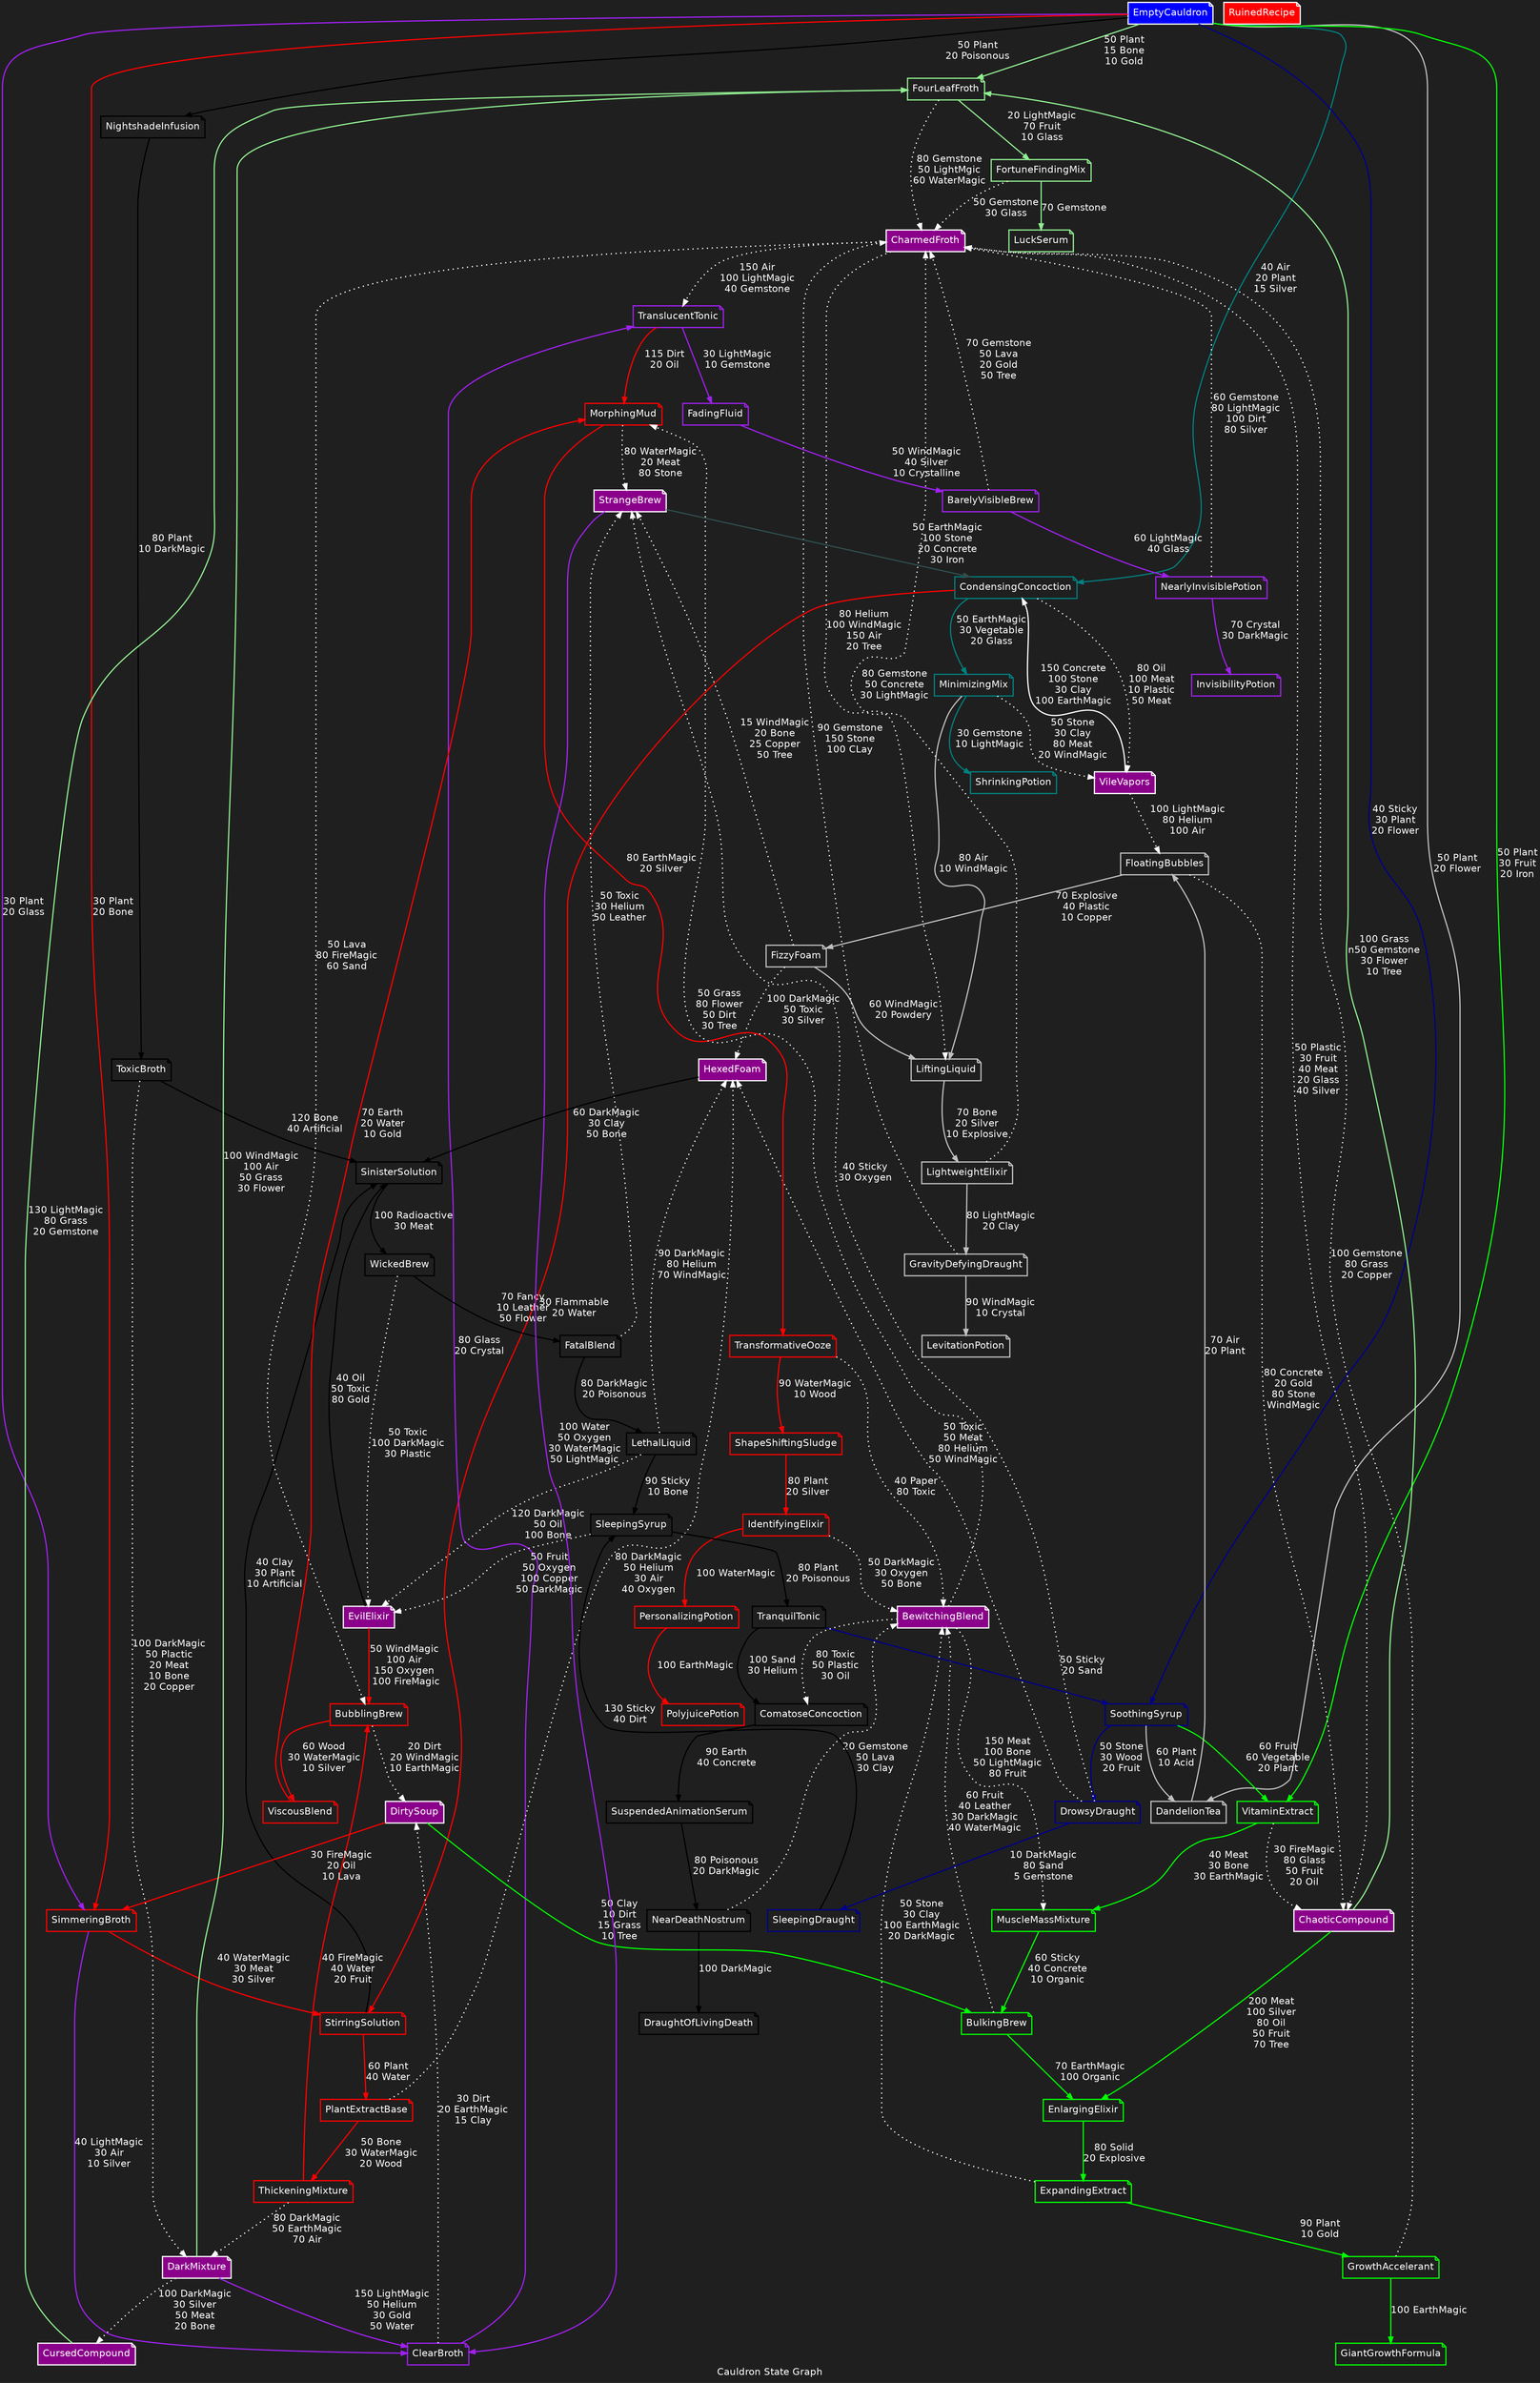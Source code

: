 digraph state_graph {
  // Define the styles
  graph [rankdir = TB; label = "Cauldron State Graph"; fontsize = 16; bgcolor = "#1F1F1F"; fontcolor = "#FFFFFF"; fontname = "Helvetica"; labelfontname = "Helvetica";];
  node [shape = note; fontsize = 16; fontname = "Helvetica"; labelfontname = "Helvetica"; fontcolor = "#FFFFFF"; color = "#FFFFFF"; penwidth = 2.0;];
  edge [fontsize = 16; fontname = "Helvetica"; labelfontname = "Helvetica"; fontcolor = "#FFFFFF"; color = "#FFFFFF"; penwidth = 2.0;];
  
  // -------------------- States --------------------
  // Start State
  EmptyCauldron [style = filled;fillcolor = blue;BaseColor = "61, 108, 255, 1";TopColor = "61, 108, 255, 1";Shades = "3";WaveStrength = "5.8";WaveHeight = "2.5";WaveSpeed = "0.05";WaveRotation = "180";BubbleSpeed = "1";BubbleDensity = "3.7";BubbleSpacing = "0.45";BubbleStrength = "0.95";CircleSize = "0.94";];
  
  FourLeafFroth [color = lightgreen;BaseColor = "0.645, 0.749, 0.180, 1";TopColor = "0.180, 0.749, 0.240, 1";Shades = "6";WaveStrength = "5.8";WaveHeight = "1.5";WaveSpeed = "0.02";WaveRotation = "180";BubbleSpeed = "1";BubbleDensity = "3.7";BubbleSpacing = "0.45";BubbleStrength = "0.95";CircleSize = "0.9";];
  FortuneFindingMix [color = lightgreen;BaseColor = "0.066, 0.933, 0.127, 1";TopColor = "0.671, 0.933, 0.444, 1";Shades = "3";WaveStrength = "5.8";WaveHeight = "1.8";WaveSpeed = "0.15";WaveRotation = "180";BubbleSpeed = "1";BubbleDensity = "3.7";BubbleSpacing = "0.45";BubbleStrength = "0.95";CircleSize = "0.9";];
  
  CondensingConcoction [color = teal;BaseColor = "0.691, 0.750, 0.933, 1";TopColor = "0.426, 0.487, 0.679, 1";Shades = "3";WaveStrength = "5.8";WaveHeight = "2.5";WaveSpeed = "0.2";WaveRotation = "180";BubbleSpeed = "1";BubbleDensity = "3.7";BubbleSpacing = "0.45";BubbleStrength = "0.95";CircleSize = "0.85";];
  MinimizingMix [color = teal;BaseColor = "0.903, 0.758, 0.962, 1";TopColor = "0.746, 0.646, 0.971, 1";Shades = "3";WaveStrength = "5.8";WaveHeight = "1";WaveSpeed = "0.25";WaveRotation = "180";BubbleSpeed = "1";BubbleDensity = "3.7";BubbleSpacing = "0.45";BubbleStrength = "0.95";CircleSize = "0.9";];
  
  SoothingSyrup [color = darkblue;BaseColor = "0.684, 0.749, 0.180, 1";TopColor = "0.180, 0.749, 0.328, 1";Shades = "3";WaveStrength = "5.8";WaveHeight = "1";WaveSpeed = "0.05";WaveRotation = "180";BubbleSpeed = "1";BubbleDensity = "3.7";BubbleSpacing = "0.45";BubbleStrength = "0.95";CircleSize = "0.9";];
  DrowsyDraught [color = darkblue;BaseColor = "0.582, 0.729, 0.971, 1";TopColor = "0.663, 0.749, 0.180, 1";Shades = "3";WaveStrength = "5.8";WaveHeight = "1";WaveSpeed = "0.001";WaveRotation = "180";BubbleSpeed = "1";BubbleDensity = "3.7";BubbleSpacing = "0.45";BubbleStrength = "0.95";CircleSize = "0.94";];
  
  SimmeringBroth [color = purple;BaseColor = "0.471, 0.237, 0.028, 1";TopColor = "0.622, 0.020, 0.057, 1";Shades = "3";WaveStrength = "5.8";WaveHeight = "1";WaveSpeed = "0.3";WaveRotation = "180";BubbleSpeed = "1";BubbleDensity = "3.7";BubbleSpacing = "0.45";BubbleStrength = "0.95";CircleSize = "0.9";];
  ClearBroth [color = purple;BaseColor = "0.341, 0.737, 0.945, 1";TopColor = "0.646, 1, 0.993, 1";Shades = "4";WaveStrength = "8.230";WaveHeight = "0.200";WaveSpeed = "0.007";WaveRotation = "296.367";BubbleSpeed = "0.911";BubbleDensity = "4.258";BubbleSpacing = "0.335";BubbleStrength = "2.07";CircleSize = "0.94";];
  TranslucentTonic [color = purple;BaseColor = "0.752, 0.798, 0.943, 1";TopColor = "0.962, 0.756, 0.730, 1";Shades = "3";WaveStrength = "5.8";WaveHeight = "1.2";WaveSpeed = "0.1";WaveRotation = "180";BubbleSpeed = "1";BubbleDensity = "3.7";BubbleSpacing = "0.45";BubbleStrength = "0.95";CircleSize = "0.94";];
  FadingFluid [color = purple;BaseColor = "0.729, 0.774, 0.915, 0.427";TopColor = "0.903, 0.910, 0.933, 0.447";Shades = "3";WaveStrength = "5.8";WaveHeight = "2";WaveSpeed = "0.002";WaveRotation = "180";BubbleSpeed = "1";BubbleDensity = "3.7";BubbleSpacing = "0.45";BubbleStrength = "0.95";CircleSize = "0.9";];
  BarelyVisibleBrew [color = purple;BaseColor = "0.698, 0.698, 0.698, 1";TopColor = "0.504, 0.512, 0.537, 1";Shades = "3";WaveStrength = "14.06";WaveHeight = "0.29";WaveSpeed = "0.01";WaveRotation = "358.679";BubbleSpeed = "0.2";BubbleDensity = "0.88";BubbleSpacing = "0.216";BubbleStrength = "1.57";CircleSize = "0.94";];
  NearlyInvisiblePotion [color = purple;BaseColor = "0.783, 0.829, 0.971, 1";TopColor = "0.743, 0.924, 0.597, 1";Shades = "4";WaveStrength = "5.8";WaveHeight = "1.5";WaveSpeed = "0.1";WaveRotation = "180";BubbleSpeed = "1";BubbleDensity = "3.7";BubbleSpacing = "0.45";BubbleStrength = "0.95";CircleSize = "0.9";];
  
  DandelionTea [color = grey;BaseColor = "0.180, 0.749, 0.347, 1";TopColor = "0.858, 0.952, 0.917, 1";Shades = "3";WaveStrength = "5.8";WaveHeight = "1";WaveSpeed = "0.001";WaveRotation = "180";BubbleSpeed = "1";BubbleDensity = "3.7";BubbleSpacing = "0.45";BubbleStrength = "0.95";CircleSize = "0.94";];
  FloatingBubbles [color = grey;BaseColor = "0.913, 0.915, 0.824, 1";TopColor = "0.841, 0.915, 0.427, 1";Shades = "3";WaveStrength = "5.8";WaveHeight = "2.5";WaveSpeed = "0.05";WaveRotation = "180";BubbleSpeed = "1";BubbleDensity = "3.7";BubbleSpacing = "0.45";BubbleStrength = "0.95";CircleSize = "0.9";];
  FizzyFoam [color = grey;BaseColor = "0.414, 0.924, 0.635, 1";TopColor = "0.126, 0.726, 0.636, 1";Shades = "3";WaveStrength = "6";WaveHeight = "2.5";WaveSpeed = "0.3";WaveRotation = "180";BubbleSpeed = "1";BubbleDensity = "3.7";BubbleSpacing = "0.45";BubbleStrength = "0.95";CircleSize = "0.9";];
  LiftingLiquid [color = grey;BaseColor = "0.506, 0.347, 0.537, 1";TopColor = "0.180, 0.600, 0.749, 1";Shades = "4";WaveStrength = "5.8";WaveHeight = "2.5";WaveSpeed = "0.02";WaveRotation = "180";BubbleSpeed = "1";BubbleDensity = "3.7";BubbleSpacing = "0.45";BubbleStrength = "0.95";CircleSize = "0.9";];
  LightweightElixir [color = grey;BaseColor = "0.604, 0.641, 0.142, 1";TopColor = "1, 0.457, 0.639, 1";Shades = "3";WaveStrength = "5.8";WaveHeight = "2";WaveSpeed = "0.1";WaveRotation = "180";BubbleSpeed = "1";BubbleDensity = "3.7";BubbleSpacing = "0.45";BubbleStrength = "0.95";CircleSize = "0.9";];
  GravityDefyingDraught [color = grey;BaseColor = "0.766, 0.431, 0.943, 1";TopColor = "0.592, 0.431, 0.924, 1";Shades = "4";WaveStrength = "5.8";WaveHeight = "2";WaveSpeed = "0.08";WaveRotation = "180";BubbleSpeed = "1";BubbleDensity = "3.7";BubbleSpacing = "0.45";BubbleStrength = "0.95";CircleSize = "0.9";];
  
  VitaminExtract [color = green;BaseColor = "0.108, 0.603, 0.037, 1";TopColor = "0.744, 0.952, 0.373, 1";Shades = "5";WaveStrength = "5.8";WaveHeight = "1.4";WaveSpeed = "0.15";WaveRotation = "180";BubbleSpeed = "1";BubbleDensity = "3.7";BubbleSpacing = "0.45";BubbleStrength = "0.95";CircleSize = "0.9";];
  MuscleMassMixture [color = green;BaseColor = "0.952, 0.453, 0.587, 1";TopColor = "0.647, 0.749, 0.180, 1";Shades = "3";WaveStrength = "5.8";WaveHeight = "2.3";WaveSpeed = "0.08";WaveRotation = "180";BubbleSpeed = "1";BubbleDensity = "3.7";BubbleSpacing = "0.45";BubbleStrength = "0.95";CircleSize = "0.9";];
  BulkingBrew [color = green;BaseColor = "0.180, 0.749, 0.370, 1";TopColor = "0.503, 0.896, 0.789, 1";Shades = "4";WaveStrength = "5.8";WaveHeight = "2";WaveSpeed = "0.05";WaveRotation = "180";BubbleSpeed = "1";BubbleDensity = "3.7";BubbleSpacing = "0.45";BubbleStrength = "0.95";CircleSize = "0.9";];
  EnlargingElixir [color = green;BaseColor = "0.749, 0.402, 0.180, 1";TopColor = "0.560, 0.749, 0.180, 1";Shades = "3";WaveStrength = "5.8";WaveHeight = "2.4";WaveSpeed = "0.02";WaveRotation = "180";BubbleSpeed = "1";BubbleDensity = "3.7";BubbleSpacing = "0.45";BubbleStrength = "0.95";CircleSize = "0.9";];
  ExpandingExtract [color = green;BaseColor = "0.208, 0.443, 0.115, 1";TopColor = "0.749, 0.629, 0.180, 1";Shades = "5";WaveStrength = "5.8";WaveHeight = "2.5";WaveSpeed = "0.15";WaveRotation = "180";BubbleSpeed = "1";BubbleDensity = "3.7";BubbleSpacing = "0.45";BubbleStrength = "0.95";CircleSize = "0.9";];
  GrowthAccelerant [color = green;BaseColor = "0.180, 0.749, 0.324, 1";TopColor = "0.749, 0.540, 0.180, 1";Shades = "3";WaveStrength = "5.8";WaveHeight = "2.5";WaveSpeed = "0.3";WaveRotation = "180";BubbleSpeed = "1";BubbleDensity = "3.7";BubbleSpacing = "0.45";BubbleStrength = "0.95";CircleSize = "0.9";];
  
  SimmeringBroth [color = red;BaseColor = "0.471, 0.237, 0.028, 1";TopColor = "0.622, 0.020, 0.057, 1";Shades = "3";WaveStrength = "5.8";WaveHeight = "1";WaveSpeed = "0.3";WaveRotation = "180";BubbleSpeed = "1";BubbleDensity = "3.7";BubbleSpacing = "0.45";BubbleStrength = "0.95";CircleSize = "0.9";];
  StirringSolution [color = red;BaseColor = "0.844, 0.591, 0.943, 1";TopColor = "0.915, 0.701, 0.530, 1";Shades = "3";WaveStrength = "5.8";WaveHeight = "2";WaveSpeed = "0.2";WaveRotation = "180";BubbleSpeed = "1";BubbleDensity = "3.7";BubbleSpacing = "0.45";BubbleStrength = "0.95";CircleSize = "0.9";];
  PlantExtractBase [color = red;BaseColor = "0.391, 0.749, 0.180, 1";TopColor = "0.809, 0.971, 0.710, 1";Shades = "3";WaveStrength = "5.8";WaveHeight = "1";WaveSpeed = "0.05";WaveRotation = "180";BubbleSpeed = "1";BubbleDensity = "3.7";BubbleSpacing = "0.45";BubbleStrength = "0.95";CircleSize = "0.9";];
  ThickeningMixture [color = red;BaseColor = "0.749, 0.668, 0.180, 1";TopColor = "0.749, 0.510, 0.180, 1";Shades = "3";WaveStrength = "5.8";WaveHeight = "1";WaveSpeed = "0.005";WaveRotation = "180";BubbleSpeed = "1";BubbleDensity = "3.7";BubbleSpacing = "0.45";BubbleStrength = "0.95";CircleSize = "0.94";];
  BubblingBrew [color = red;BaseColor = "0.592, 0.064, 0.236, 1";TopColor = "0.316, 0.708, 0.314, 1";Shades = "3";WaveStrength = "10.195";WaveHeight = "0.539";WaveSpeed = "0.060";WaveRotation = "201.728";BubbleSpeed = "0.600";BubbleDensity = "4.993";BubbleSpacing = "0.316";BubbleStrength = "0.877";CircleSize = "0.94";];
  ViscousBlend [color = red;BaseColor = "0.556, 0.170, 0.112, 1";TopColor = "0.141, 0.126, 0.130, 1";Shades = "7";WaveStrength = "5.8";WaveHeight = "2.1";WaveSpeed = "0.1";WaveRotation = "180";BubbleSpeed = "1";BubbleDensity = "3.7";BubbleSpacing = "0.45";BubbleStrength = "0.95";CircleSize = "0.9";];
  MorphingMud [color = red;BaseColor = "0.292, 0.157, 0.015, 1";TopColor = "0.650, 0.163, 0.027, 1";Shades = "3";WaveStrength = "5.8";WaveHeight = "2.5";WaveSpeed = "0.01";WaveRotation = "180";BubbleSpeed = "1";BubbleDensity = "3.7";BubbleSpacing = "0.45";BubbleStrength = "0.95";CircleSize = "0.9";];
  TransformativeOoze [color = red;BaseColor = "0.496, 0.180, 0.749, 1";TopColor = "0.749, 0.345, 0.180, 1";Shades = "4";WaveStrength = "5.8";WaveHeight = "2.2";WaveSpeed = "0.02";WaveRotation = "180";BubbleSpeed = "1";BubbleDensity = "3.7";BubbleSpacing = "0.45";BubbleStrength = "0.95";CircleSize = "0.9";];
  ShapeShiftingSludge [color = red;BaseColor = "0.377, 0.177, 0.033, 1";TopColor = "0.462, 0.383, 0.150, 1";Shades = "6";WaveStrength = "5.8";WaveHeight = "2.5";WaveSpeed = "0.005";WaveRotation = "180";BubbleSpeed = "1";BubbleDensity = "3.7";BubbleSpacing = "0.45";BubbleStrength = "0.95";CircleSize = "0.9";];
  IdentifyingElixir [color = red;BaseColor = "0.896, 0.826, 0.215, 1";TopColor = "0.632, 0.751, 0.924, 1";Shades = "5";WaveStrength = "5.8";WaveHeight = "1.7";WaveSpeed = "0.1";WaveRotation = "180";BubbleSpeed = "1";BubbleDensity = "3.7";BubbleSpacing = "0.45";BubbleStrength = "0.95";CircleSize = "0.9";];
  PersonalizingPotion [color = red;BaseColor = "0.537, 0.167, 0.119, 1";TopColor = "0.749, 0.180, 0.736, 1";Shades = "5";WaveStrength = "5.8";WaveHeight = "1.4";WaveSpeed = "0.1";WaveRotation = "180";BubbleSpeed = "1";BubbleDensity = "3.7";BubbleSpacing = "0.45";BubbleStrength = "0.95";CircleSize = "0.9";];
  
  NightshadeInfusion [color = black;BaseColor = "0.130, 0.163, 0.264, 1";TopColor = "0.478, 0.572, 0.867, 1";Shades = "6";WaveStrength = "5.8";WaveHeight = "2.1";WaveSpeed = "0.15";WaveRotation = "180";BubbleSpeed = "1";BubbleDensity = "3.7";BubbleSpacing = "0.45";BubbleStrength = "0.95";CircleSize = "0.9";];
  ToxicBroth [color = black;BaseColor = "0.749, 0.180, 0.551, 1";TopColor = "0.588, 0.180, 0.749, 1";Shades = "7";WaveStrength = "5.8";WaveHeight = "1.8";WaveSpeed = "0.09";WaveRotation = "180";BubbleSpeed = "1";BubbleDensity = "3.7";BubbleSpacing = "0.45";BubbleStrength = "0.95";CircleSize = "0.94";];
  SinisterSolution [color = black;BaseColor = "0.069, 0.044, 0.179, 1";TopColor = "0.169, 0.055, 0.075, 1";Shades = "3";WaveStrength = "5.8";WaveHeight = "2";WaveSpeed = "0.2";WaveRotation = "180";BubbleSpeed = "1";BubbleDensity = "3.7";BubbleSpacing = "0.45";BubbleStrength = "0.95";CircleSize = "0.9";];
  WickedBrew [color = black;BaseColor = "0.622, 0.104, 0.044, 1";TopColor = "0.034, 0.092, 0.273, 1";Shades = "7";WaveStrength = "5.8";WaveHeight = "2.4";WaveSpeed = "0.2";WaveRotation = "180";BubbleSpeed = "1";BubbleDensity = "3.7";BubbleSpacing = "0.45";BubbleStrength = "0.95";CircleSize = "0.9";];
  FatalBlend [color = black;BaseColor = "0.063, 0.028, 0.245, 1";TopColor = "0.471, 0.020, 0.028, 1";Shades = "4";WaveStrength = "4";WaveHeight = "1";WaveSpeed = "0.000";WaveRotation = "180";BubbleSpeed = "1";BubbleDensity = "3.7";BubbleSpacing = "0.45";BubbleStrength = "0.95";CircleSize = "0.94";];
  LethalLiquid [color = black;BaseColor = "0.424, 0.054, 0.302, 1";TopColor = "0.749, 0.192, 0.180, 1";Shades = "4";WaveStrength = "5.8";WaveHeight = "2.3";WaveSpeed = "0.25";WaveRotation = "180";BubbleSpeed = "1";BubbleDensity = "3.7";BubbleSpacing = "0.45";BubbleStrength = "0.95";CircleSize = "0.9";];
  SleepingSyrup [color = black;BaseColor = "0.749, 0.723, 0.180, 1";TopColor = "0.387, 0.943, 0.908, 1";Shades = "5";WaveStrength = "5.8";WaveHeight = "1";WaveSpeed = "0.01";WaveRotation = "180";BubbleSpeed = "1";BubbleDensity = "3.7";BubbleSpacing = "0.45";BubbleStrength = "0.95";CircleSize = "0.9";];
  TranquilTonic [color = black;BaseColor = "0.830, 0.035, 0.752, 1";TopColor = "0.533, 0.623, 0.905, 1";Shades = "5";WaveStrength = "5.8";WaveHeight = "1";WaveSpeed = "0";WaveRotation = "180";BubbleSpeed = "1";BubbleDensity = "3.7";BubbleSpacing = "0.45";BubbleStrength = "0.95";CircleSize = "0.94";];
  ComatoseConcoction [color = black;BaseColor = "0.147, 0.173, 0.254, 1";TopColor = "0.247, 0.417, 0.481, 1";Shades = "3";WaveStrength = "5.8";WaveHeight = "1.2";WaveSpeed = "0.01";WaveRotation = "180";BubbleSpeed = "1";BubbleDensity = "3.7";BubbleSpacing = "0.45";BubbleStrength = "0.95";CircleSize = "0.94";];
  SuspendedAnimationSerum [color = black;BaseColor = "0.079, 0.238, 0.735, 1";TopColor = "0, 0, 0, 1";Shades = "3";WaveStrength = "5.8";WaveHeight = "0";WaveSpeed = "0";WaveRotation = "180";BubbleSpeed = "1";BubbleDensity = "3.7";BubbleSpacing = "0.45";BubbleStrength = "0.95";CircleSize = "0.94";];
  NearDeathNostrum [color = black;BaseColor = "0.103, 0.105, 0.113, 1";TopColor = "0.198, 0.034, 0.320, 1";Shades = "3";WaveStrength = "5.8";WaveHeight = "0.5";WaveSpeed = "0.03";WaveRotation = "180";BubbleSpeed = "1";BubbleDensity = "3.7";BubbleSpacing = "0.45";BubbleStrength = "0.95";CircleSize = "0.94";];
  
  // End State
  LuckSerum [color = lightgreen;BaseColor = "1, 0.976, 0.004, 1";TopColor = "0.867, 0.723, 0.004, 1";Shades = "6";WaveStrength = "5.8";WaveHeight = "1.3";WaveSpeed = "0.2";WaveRotation = "180";BubbleSpeed = "1";BubbleDensity = "3.7";BubbleSpacing = "0.45";BubbleStrength = "0.95";CircleSize = "0.9";];
  ShrinkingPotion [color = teal;BaseColor = "0.523, 0.749, 0.180, 1";TopColor = "0.511, 0.896, 0.888, 1";Shades = "4";WaveStrength = "5.8";WaveHeight = "1";WaveSpeed = "0.15";WaveRotation = "180";BubbleSpeed = "1";BubbleDensity = "3.7";BubbleSpacing = "0.45";BubbleStrength = "0.95";CircleSize = "0.9";];
  SleepingDraught [color = darkblue;BaseColor = "0.552, 0.649, 0.952, 1";TopColor = "0.447, 0.811, 0.659, 1";Shades = "5";WaveStrength = "5.8";WaveHeight = "1";WaveSpeed = "0.01";WaveRotation = "180";BubbleSpeed = "1";BubbleDensity = "3.7";BubbleSpacing = "0.45";BubbleStrength = "0.95";CircleSize = "0.9";];
  InvisibilityPotion [color = purple;BaseColor = "0.804, 0.952, 0.937, 1";TopColor = "0.837, 0.981, 0.917, 1";Shades = "3";WaveStrength = "5.8";WaveHeight = "1";WaveSpeed = "0.000";WaveRotation = "180";BubbleSpeed = "1";BubbleDensity = "3.7";BubbleSpacing = "0.45";BubbleStrength = "0.95";CircleSize = "0.9";];
  LevitationPotion [color = grey;BaseColor = "0.947, 0.830, 0.962, 1";TopColor = "0.347, 0.725, 0.886, 1";Shades = "5";WaveStrength = "5.8";WaveHeight = "2.5";WaveSpeed = "0.02";WaveRotation = "180";BubbleSpeed = "1";BubbleDensity = "3.7";BubbleSpacing = "0.45";BubbleStrength = "0.95";CircleSize = "0.9";];
  GiantGrowthFormula [color = green;BaseColor = "0.749, 0.448, 0.180, 1";TopColor = "0.069, 0.679, 0.035, 1";Shades = "3";WaveStrength = "5.8";WaveHeight = "2.8";WaveSpeed = "0.06";WaveRotation = "180";BubbleSpeed = "1";BubbleDensity = "3.7";BubbleSpacing = "0.45";BubbleStrength = "0.95";CircleSize = "0.9";];
  PolyjuicePotion [color = red;BaseColor = "0.917, 0.933, 0.823, 1";TopColor = "0.997, 0.788, 1, 1";Shades = "3";WaveStrength = "5.8";WaveHeight = "1";WaveSpeed = "0.005";WaveRotation = "180";BubbleSpeed = "1";BubbleDensity = "3.7";BubbleSpacing = "0.45";BubbleStrength = "0.95";CircleSize = "0.9";];
  DraughtOfLivingDeath [color = black;BaseColor = "0.125, 0.169, 0.120, 1";TopColor = "0, 0, 0, 1";Shades = "4";WaveStrength = "11.07";WaveHeight = "0.2";WaveSpeed = "0";WaveRotation = "0";BubbleSpeed = "0.2";BubbleDensity = "5.89";BubbleSpacing = "0";BubbleStrength = "0.57";CircleSize = "0.94";];
  
  // Game Over
  RuinedRecipe [style = filled;fillcolor = red;BaseColor = "0.037, 0.019, 0.016, 1";TopColor = "0.084, 0.069, 0.024, 1";Shades = "3";WaveStrength = "5.8";WaveHeight = "1";WaveSpeed = "0.02";WaveRotation = "180";BubbleSpeed = "1";BubbleDensity = "3.7";BubbleSpacing = "0.45";BubbleStrength = "0.95";CircleSize = "0.9";];
  
  // Inter Recipe States
  DirtySoup [style = filled;fillcolor = darkmagenta;BaseColor = "0.711, 0.749, 0.180, 1";TopColor = "0.749, 0.632, 0.180, 1";Shades = "3";WaveStrength = "5.8";WaveHeight = "1";WaveSpeed = "0.05";WaveRotation = "180";BubbleSpeed = "1";BubbleDensity = "3.7";BubbleSpacing = "0.45";BubbleStrength = "0.95";CircleSize = "0.94";];
  StrangeBrew [style = filled;fillcolor = darkmagenta;BaseColor = "0.613, 0.037, 0.534, 1";TopColor = "0.180, 0.749, 0.335, 1";Shades = "6";WaveStrength = "5.8";WaveHeight = "2.6";WaveSpeed = "0.1";WaveRotation = "180";BubbleSpeed = "1";BubbleDensity = "3.7";BubbleSpacing = "0.45";BubbleStrength = "0.95";CircleSize = "0.9";];
  DarkMixture [style = filled;fillcolor = darkmagenta;BaseColor = "0.118, 0.153, 0.264, 1";TopColor = "0.090, 0.093, 0.103, 1";Shades = "4";WaveStrength = "5.8";WaveHeight = "1.8";WaveSpeed = "0.03";WaveRotation = "180";BubbleSpeed = "1";BubbleDensity = "3.7";BubbleSpacing = "0.45";BubbleStrength = "0.95";CircleSize = "0.94";];
  CursedCompound [style = filled;fillcolor = darkmagenta;BaseColor = "0.509, 0.146, 0.177, 1";TopColor = "0.292, 0.045, 0.078, 1";Shades = "4";WaveStrength = "4";WaveHeight = "2.1";WaveSpeed = "0.05";WaveRotation = "180";BubbleSpeed = "1";BubbleDensity = "3.7";BubbleSpacing = "0.45";BubbleStrength = "0.95";CircleSize = "0.9";];
  ChaoticCompound [style = filled;fillcolor = darkmagenta;BaseColor = "0.185, 0.191, 0.235, 1";TopColor = "0.830, 0.802, 0.802, 1";Shades = "4";WaveStrength = "4";WaveHeight = "1.5";WaveSpeed = "0.2";WaveRotation = "180";BubbleSpeed = "1";BubbleDensity = "3.7";BubbleSpacing = "0.45";BubbleStrength = "0.95";CircleSize = "0.94";];
  HexedFoam [style = filled;fillcolor = darkmagenta;BaseColor = "0.750, 0.952, 0.810, 1";TopColor = "0.896, 0.798, 0.855, 1";Shades = "6";WaveStrength = "5.8";WaveHeight = "2";WaveSpeed = "0.03";WaveRotation = "180";BubbleSpeed = "1";BubbleDensity = "3.7";BubbleSpacing = "0.45";BubbleStrength = "0.95";CircleSize = "0.9";];
  CharmedFroth [style = filled;fillcolor = darkmagenta;BaseColor = "0.641, 0.347, 0.464, 1";TopColor = "0.896, 0.528, 0.642, 1";Shades = "5";WaveStrength = "2";WaveHeight = "1.8";WaveSpeed = "0.03";WaveRotation = "180";BubbleSpeed = "1";BubbleDensity = "3.7";BubbleSpacing = "0.45";BubbleStrength = "0.95";CircleSize = "0.9";];
  BewitchingBlend [style = filled;fillcolor = darkmagenta;BaseColor = "0.342, 0.786, 0.557, 1";TopColor = "0.637, 0.828, 0.122, 1";Shades = "3";WaveStrength = "12.884";WaveHeight = "0.798";WaveSpeed = "0.084";WaveRotation = "344.753";BubbleSpeed = "1.773";BubbleDensity = "1.834";BubbleSpacing = "0.404";BubbleStrength = "1.295";CircleSize = "0.94";];
  EvilElixir [style = filled;fillcolor = darkmagenta;BaseColor = "0.415, 0.116, 0.060, 1";TopColor = "0.052, 0.064, 0.103, 1";Shades = "3";WaveStrength = "5.8";WaveHeight = "2";WaveSpeed = "0.25";WaveRotation = "180";BubbleSpeed = "1";BubbleDensity = "3.7";BubbleSpacing = "0.45";BubbleStrength = "0.95";CircleSize = "0.9";];
  VileVapors [style = filled;fillcolor = darkmagenta;BaseColor = "0.640, 0.098, 0.716, 1";TopColor = "0.943, 0.422, 0.746, 1";Shades = "5";WaveStrength = "5.8";WaveHeight = "2.2";WaveSpeed = "0.2";WaveRotation = "180";BubbleSpeed = "1";BubbleDensity = "3.7";BubbleSpacing = "0.45";BubbleStrength = "0.95";CircleSize = "0.9";];
  
  // -------------------- Potions --------------------
  // difficulty depends on the intended path length
  // length = 3 -> easy
  // length = 3-5 -> medium
  // length = 5+ -> hard
  
  // Luck Serum
  EmptyCauldron -> FourLeafFroth [color = lightgreen; label = "50 Plant\n15 Bone\n10 Gold";];
  FourLeafFroth -> FortuneFindingMix [color = lightgreen; label = "20 LightMagic\n70 Fruit\n10 Glass";];
  FortuneFindingMix -> LuckSerum [color = lightgreen; label = "70 Gemstone";];
  
  // Shrinking Potion
  EmptyCauldron -> CondensingConcoction [color = teal; label = "40 Air\n20 Plant\n15 Silver";];
  CondensingConcoction -> MinimizingMix [color = teal; label = "50 EarthMagic\n30 Vegetable\n20 Glass";];
  MinimizingMix -> ShrinkingPotion [color = teal; label = "30 Gemstone\n10 LightMagic";];
  
  // Sleeping Draught
  EmptyCauldron -> SoothingSyrup [color = darkblue; label = "40 Sticky\n30 Plant\n20 Flower";];
  SoothingSyrup -> DrowsyDraught [color = darkblue; label = "50 Stone\n30 Wood\n20 Fruit";];
  DrowsyDraught -> SleepingDraught [color = darkblue; label = "10 DarkMagic\n80 Sand\n5 Gemstone";];
  
  // Invisibility Potion
  EmptyCauldron -> SimmeringBroth [color = purple; label = "30 Plant\n20 Glass";];
  SimmeringBroth -> ClearBroth [color = purple; label = "40 LightMagic\n30 Air\n10 Silver";];
  ClearBroth -> TranslucentTonic [color = purple; label = "80 Glass\n20 Crystal";];
  TranslucentTonic -> FadingFluid [color = purple; label = "30 LightMagic\n10 Gemstone";];
  FadingFluid -> BarelyVisibleBrew [color = purple; label = "50 WindMagic\n40 Silver\n10 Crystalline";];
  BarelyVisibleBrew -> NearlyInvisiblePotion [color = purple; label = "60 LightMagic\n40 Glass";];
  NearlyInvisiblePotion -> InvisibilityPotion [color = purple; label = "70 Crystal\n30 DarkMagic";];
  
  // Levitation Potion
  EmptyCauldron -> DandelionTea [color = gray; label = "50 Plant\n20 Flower";];
  DandelionTea -> FloatingBubbles [color = gray; label = "70 Air\n20 Plant";];
  FloatingBubbles -> FizzyFoam [color = gray; label = "70 Explosive\n40 Plastic\n10 Copper";];
  FizzyFoam -> LiftingLiquid [color = gray; label = "60 WindMagic\n20 Powdery";];
  LiftingLiquid -> LightweightElixir [color = gray; label = "70 Bone\n20 Silver\n10 Explosive";];
  LightweightElixir -> GravityDefyingDraught [color = gray; label = "80 LightMagic\n20 Clay";];
  GravityDefyingDraught -> LevitationPotion [color = gray; label = "90 WindMagic\n10 Crystal";];
  
  // Giant's Growth Formula
  EmptyCauldron -> VitaminExtract [color = green; label = "50 Plant\n30 Fruit\n20 Iron";];
  VitaminExtract -> MuscleMassMixture [color = green; label = "40 Meat\n30 Bone\n30 EarthMagic";];
  MuscleMassMixture -> BulkingBrew [color = green; label = "60 Sticky\n40 Concrete\n10 Organic";];
  BulkingBrew -> EnlargingElixir [color = green; label = "70 EarthMagic\n100 Organic";];
  EnlargingElixir -> ExpandingExtract [color = green; label = "80 Solid\n20 Explosive";];
  ExpandingExtract -> GrowthAccelerant [color = green; label = "90 Plant\n10 Gold";];
  GrowthAccelerant -> GiantGrowthFormula [color = green; label = "100 EarthMagic";];
  
  // Polyjuice Potion
  EmptyCauldron -> SimmeringBroth [color = red; label = "30 Plant\n20 Bone";];
  SimmeringBroth -> StirringSolution [color = red; label = "40 WaterMagic\n30 Meat\n30 Silver";];
  StirringSolution -> PlantExtractBase [color = red; label = "60 Plant\n40 Water";];
  PlantExtractBase -> ThickeningMixture [color = red; label = "50 Bone\n30 WaterMagic\n20 Wood";];
  ThickeningMixture -> BubblingBrew [color = red; label = "40 FireMagic\n40 Water\n20 Fruit";];
  BubblingBrew -> ViscousBlend [color = red; label = "60 Wood\n30 WaterMagic\n10 Silver";];
  ViscousBlend -> MorphingMud [color = red; label = "70 Earth\n20 Water\n10 Gold";];
  MorphingMud -> TransformativeOoze [color = red; label = "80 EarthMagic\n20 Silver";];
  TransformativeOoze -> ShapeShiftingSludge [color = red; label = "90 WaterMagic\n10 Wood";];
  ShapeShiftingSludge -> IdentifyingElixir [color = red; label = "80 Plant\n20 Silver";];
  IdentifyingElixir -> PersonalizingPotion [color = red; label = "100 WaterMagic";];
  PersonalizingPotion -> PolyjuicePotion [color = red; label = "100 EarthMagic";];
  
  // Draught of Living Death
  EmptyCauldron -> NightshadeInfusion [color = black; label = "50 Plant\n20 Poisonous";];
  NightshadeInfusion -> ToxicBroth [color = black; label = "80 Plant\n10 DarkMagic";];
  ToxicBroth -> SinisterSolution [color = black; label = "120 Bone\n40 Artificial";];
  SinisterSolution -> WickedBrew [color = black; label = "100 Radioactive\n30 Meat";];
  WickedBrew -> FatalBlend [color = black; label = "70 Fancy\n10 Leather\n50 Flower";];
  FatalBlend -> LethalLiquid [color = black; label = "80 DarkMagic\n20 Poisonous";];
  LethalLiquid -> SleepingSyrup [color = black; label = "90 Sticky\n10 Bone";];
  SleepingSyrup -> TranquilTonic [color = black; label = "80 Plant\n20 Poisonous";];
  TranquilTonic -> ComatoseConcoction [color = black; label = "100 Sand\n30 Helium";];
  ComatoseConcoction -> SuspendedAnimationSerum [color = black; label = "90 Earth\n40 Concrete";];
  SuspendedAnimationSerum -> NearDeathNostrum [color = black; label = "80 Poisonous\n20 DarkMagic";];
  NearDeathNostrum -> DraughtOfLivingDeath [color = black; label = "100 DarkMagic";];
  
  // -------------------- Cross Recipe Connections --------------------
  
  SleepingDraught -> SleepingSyrup [color = black; label = "130 Sticky\n40 Dirt";];
  StirringSolution -> SinisterSolution [color = black; label = "40 Clay\n30 Plant\n10 Artificial";];
  TranslucentTonic -> MorphingMud [color = red; label = "115 Dirt\n20 Oil";];
  SoothingSyrup -> VitaminExtract [color = green; label = "60 Fruit\n60 Vegetable\n20 Plant";];
  SoothingSyrup -> DandelionTea [color = gray; label = "60 Plant\n10 Acid";];
  DrowsyDraught -> StrangeBrew [style = dotted; label = "40 Sticky\n30 Oxygen";];
  TranquilTonic -> SoothingSyrup [color = darkblue; label = "50 Sticky\n20 Sand";];
  CondensingConcoction -> StirringSolution [color = red; label = "30 Flammable\n20 Water";];
  MinimizingMix -> LiftingLiquid [color = gray; label = "80 Air\n10 WindMagic";];
  
  
  // -------------------- Inter Recipe States --------------------
  // Dirty Soup
  ClearBroth -> DirtySoup [style = dotted; label = "30 Dirt\n20 EarthMagic\n15 Clay";];
  BubblingBrew -> DirtySoup [style = dotted; label = "20 Dirt\n20 WindMagic\n10 EarthMagic";];
  DirtySoup -> SimmeringBroth [color = red; label = "30 FireMagic\n20 Oil\n10 Lava";];
  DirtySoup -> BulkingBrew [color = green; label = "50 Clay\n10 Dirt\n15 Grass\n10 Tree";];
  
  // Strange Brew
  FizzyFoam -> StrangeBrew [style = dotted; label = "15 WindMagic\n20 Bone\n25 Copper\n50 Tree";];
  FatalBlend -> StrangeBrew [style = dotted; label = "50 Toxic\n30 Helium\n50 Leather";];
  MorphingMud -> StrangeBrew [style = dotted; label = "80 WaterMagic\n20 Meat\n80 Stone";];
  StrangeBrew -> CondensingConcoction [color = darkslategrey; label = "50 EarthMagic\n100 Stone\n20 Concrete\n30 Iron";];
  StrangeBrew -> ClearBroth [color = purple; label = "100 Water\n50 Oxygen\n30 WaterMagic\n50 LightMagic";];
  
  // Dark Mixture
  ToxicBroth -> DarkMixture [style = dotted; label = "100 DarkMagic\n50 Plactic\n20 Meat\n10 Bone\n20 Copper";];
  ThickeningMixture -> DarkMixture [style = dotted; label = "80 DarkMagic\n50 EarthMagic\n70 Air";];
  DarkMixture -> FourLeafFroth [color = lightgreen; label = "100 WindMagic\n100 Air\n50 Grass\n30 Flower";];
  DarkMixture -> ClearBroth [color = purple; label = "150 LightMagic\n50 Helium\n30 Gold\n50 Water";];
  
  // CursedCompound
  DarkMixture -> CursedCompound [style = dotted; label = "100 DarkMagic\n30 Silver\n50 Meat\n20 Bone";];
  CursedCompound -> FourLeafFroth [color = lightgreen; label = "130 LightMagic\n80 Grass\n20 Gemstone";];
  
  // ChaoticCompound
  VitaminExtract -> ChaoticCompound [style = dotted; label = "30 FireMagic\n80 Glass\n50 Fruit\n20 Oil";];
  FloatingBubbles -> ChaoticCompound [style = dotted; label = "80 Concrete\n20 Gold\n80 Stone\nWindMagic";];
  ChaoticCompound -> FourLeafFroth [color = lightgreen; label = "100 Grass\nn50 Gemstone\n30 Flower\n10 Tree";];
  ChaoticCompound -> EnlargingElixir [color = green; label = "200 Meat\n100 Silver\n80 Oil\n50 Fruit\n70 Tree";];
  
  // Hexed Foam
  FizzyFoam -> HexedFoam [style = dotted; label = "100 DarkMagic\n50 Toxic\n30 Silver";];
  PlantExtractBase -> HexedFoam [style = dotted; label = "80 DarkMagic\n50 Helium\n30 Air\n40 Oxygen";];
  LethalLiquid -> HexedFoam [style = dotted; label = "90 DarkMagic\n80 Helium\n70 WindMagic";];
  DrowsyDraught -> HexedFoam [style = dotted; label = "50 Toxic\n50 Meat\n80 Helium\n50 WindMagic";];
  HexedFoam -> SinisterSolution [color = black; label = "60 DarkMagic\n30 Clay\n50 Bone";];
  
  // Vile Vapors
  CondensingConcoction -> VileVapors [style = dotted; label = "80 Oil\n100 Meat\n10 Plastic\n50 Meat";];
  MinimizingMix -> VileVapors [style = dotted; label = "50 Stone\n30 Clay\n80 Meat\n20 WindMagic";];
  
  VileVapors -> FloatingBubbles [style = dotted; label = "100 LightMagic\n80 Helium\n100 Air";];
  VileVapors -> CondensingConcoction [style = teal; label = "150 Concrete\n100 Stone\n30 Clay\n100 EarthMagic";];
  
  // Evil Elixer
  WickedBrew -> EvilElixir [style = dotted; label = "50 Toxic\n100 DarkMagic\n30 Plastic";];
  LethalLiquid -> EvilElixir [style = dotted; label = "120 DarkMagic\n50 Oil\n100 Bone";];
  SleepingSyrup -> EvilElixir [style = dotted; label = "50 Fruit\n50 Oxygen\n100 Copper\n50 DarkMagic";];
  
  EvilElixir -> SinisterSolution [color = black; label = "40 Oil\n50 Toxic\n80 Gold";];
  EvilElixir -> BubblingBrew [color = red; label = "50 WindMagic\n100 Air\n150 Oxygen\n 100 FireMagic";];
  
  // Bewitching Blend
  TransformativeOoze -> BewitchingBlend [style = dotted; label = "40 Paper\n80 Toxic";];
  NearDeathNostrum -> BewitchingBlend [style = dotted; label = "20 Gemstone\n50 Lava\n30 Clay";];
  IdentifyingElixir -> BewitchingBlend [style = dotted; label = "50 DarkMagic\n30 Oxygen\n50 Bone";];
  ExpandingExtract -> BewitchingBlend [style = dotted; label = "50 Stone\n30 Clay\n100 EarthMagic\n20 DarkMagic";];
  BulkingBrew -> BewitchingBlend [style = dotted; label = "60 Fruit\n40 Leather\n30 DarkMagic\n40 WaterMagic";];
  
  BewitchingBlend -> MuscleMassMixture [style = dotted; label = "150 Meat\n100 Bone\n50 LightMagic\n80 Fruit";];
  BewitchingBlend -> MorphingMud [style = dotted; label = "50 Grass\n80 Flower\n50 Dirt\n30 Tree";];
  BewitchingBlend -> ComatoseConcoction [style = dotted; label = "80 Toxic\n50 Plastic\n30 Oil";];
  
  // Charmed Froth
  LightweightElixir -> CharmedFroth [style = dotted; label = "80 Gemstone\n50 Concrete\n30 LightMagic";];
  GravityDefyingDraught -> CharmedFroth [style = dotted; label = "90 Gemstone\n150 Stone\n100 CLay";];
  BarelyVisibleBrew -> CharmedFroth [style = dotted; label = "70 Gemstone\n50 Lava\n20 Gold\n50 Tree";];
  NearlyInvisiblePotion -> CharmedFroth [style = dotted; label = "60 Gemstone\n80 LightMagic\n100 Dirt\n80 Silver";];
  FourLeafFroth -> CharmedFroth [style = dotted; label = "80 Gemstone\n50 LightMgic\n60 WaterMagic";];
  FortuneFindingMix -> CharmedFroth [style = dotted; label = "50 Gemstone\n30 Glass";];
  GrowthAccelerant -> CharmedFroth [style = dotted; label = "100 Gemstone\n80 Grass\n20 Copper";];
  
  CharmedFroth -> BubblingBrew [style = dotted; label = "50 Lava\n80 FireMagic\n60 Sand";];
  CharmedFroth -> ChaoticCompound [style = dotted; label = "50 Plastic\n30 Fruit\n40 Meat\n20 Glass\n40 Silver";];
  CharmedFroth -> TranslucentTonic [style = dotted; label = "150 Air\n100 LightMagic\n40 Gemstone";];
  CharmedFroth -> LiftingLiquid [style = dotted; label = "80 Helium\n100 WindMagic\n150 Air\n20 Tree";];
}